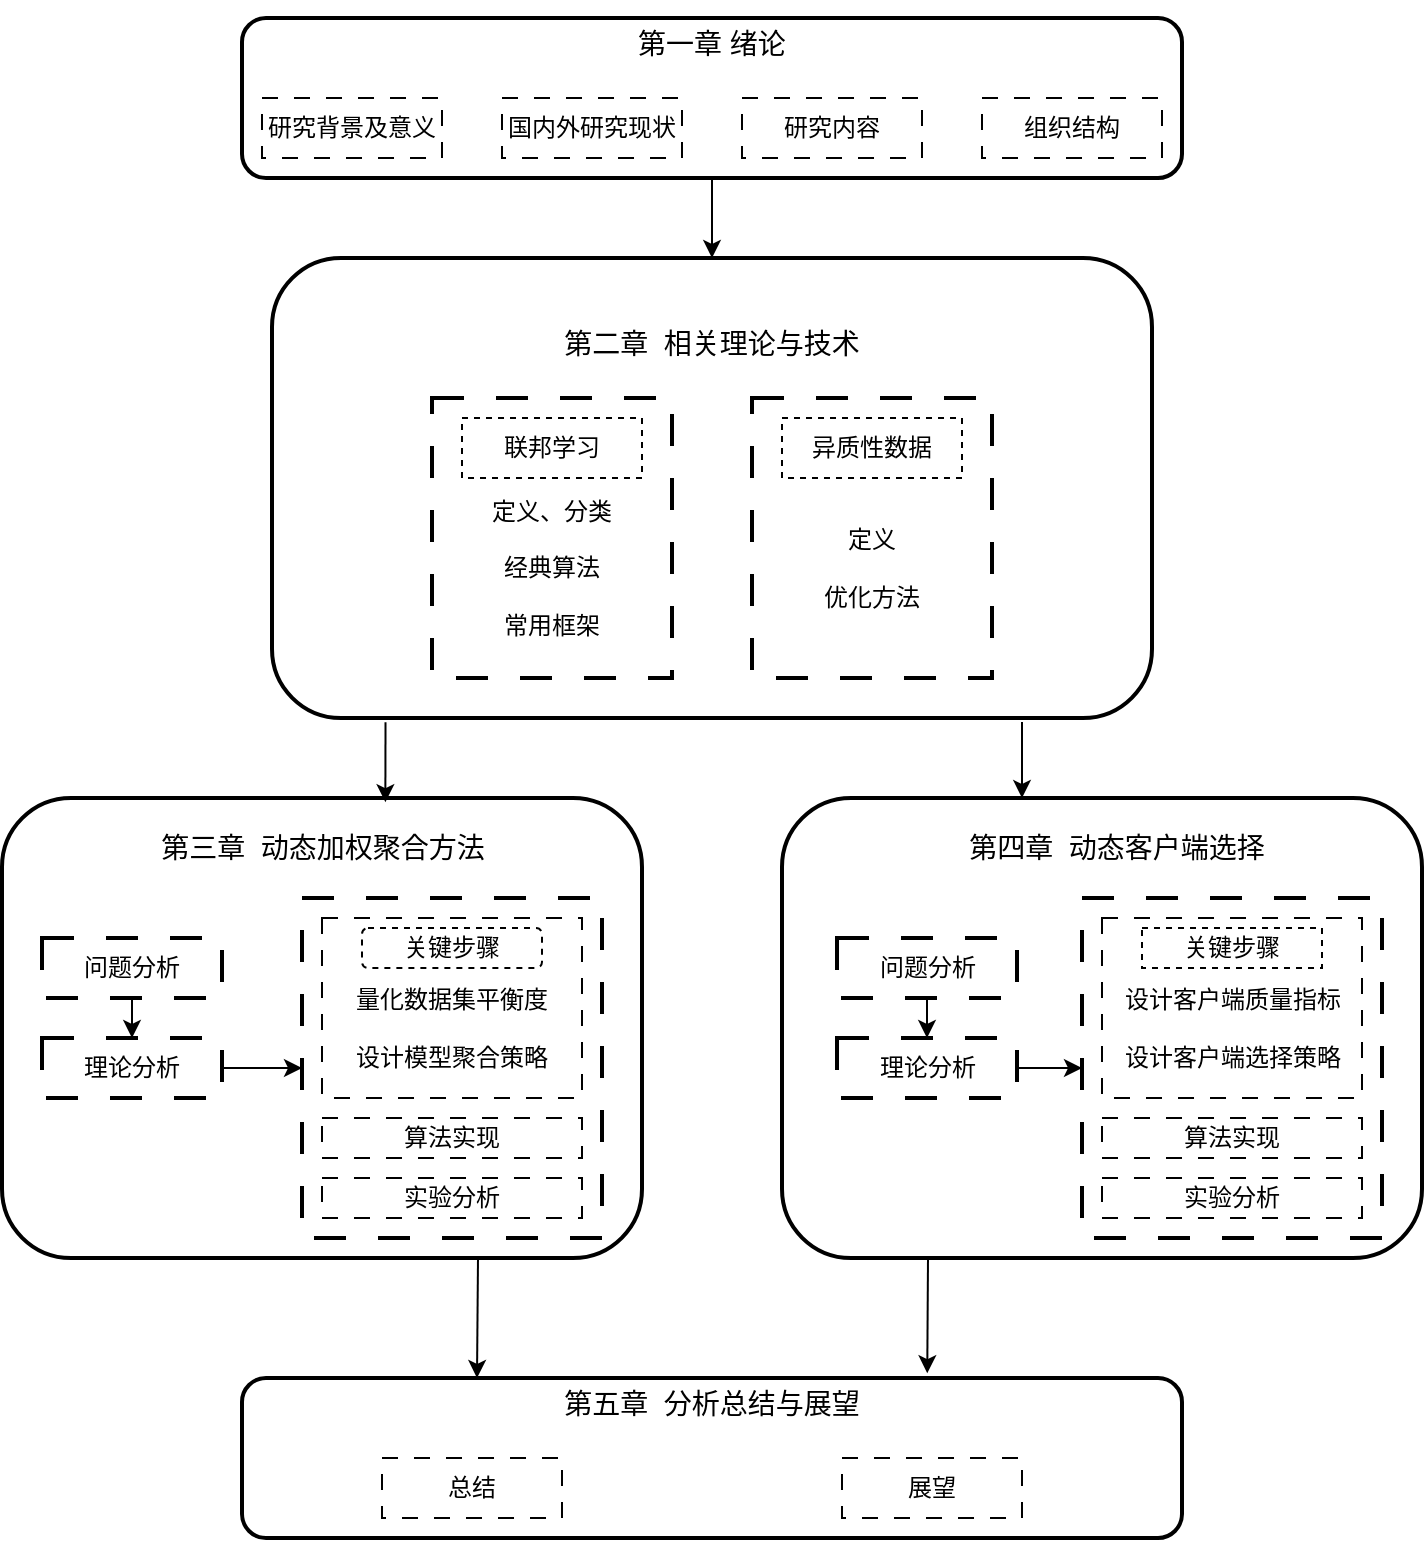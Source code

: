 <mxfile version="21.0.8" type="github">
  <diagram name="第 1 页" id="T4vhsmyyaOf0c63LwpKi">
    <mxGraphModel dx="786" dy="461" grid="1" gridSize="10" guides="1" tooltips="1" connect="1" arrows="1" fold="1" page="1" pageScale="1" pageWidth="827" pageHeight="1169" math="0" shadow="0">
      <root>
        <mxCell id="0" />
        <mxCell id="1" parent="0" />
        <mxCell id="UJ7PjZlbbnUGj2bf6kb8-1" value="&lt;p style=&quot;line-height: 100%; font-size: 14px;&quot;&gt;&lt;font style=&quot;font-size: 14px;&quot;&gt;第一章 绪论&lt;/font&gt;&lt;/p&gt;&lt;p style=&quot;line-height: 100%; font-size: 14px;&quot;&gt;&lt;font style=&quot;font-size: 14px;&quot;&gt;&lt;br&gt;&lt;/font&gt;&lt;/p&gt;&lt;p style=&quot;line-height: 100%; font-size: 14px;&quot;&gt;&lt;br&gt;&lt;/p&gt;" style="rounded=1;whiteSpace=wrap;html=1;strokeWidth=2;" vertex="1" parent="1">
          <mxGeometry x="150" y="60" width="470" height="80" as="geometry" />
        </mxCell>
        <mxCell id="UJ7PjZlbbnUGj2bf6kb8-2" value="研究背景及意义" style="rounded=0;whiteSpace=wrap;html=1;dashed=1;dashPattern=8 8;" vertex="1" parent="1">
          <mxGeometry x="160" y="100" width="90" height="30" as="geometry" />
        </mxCell>
        <mxCell id="UJ7PjZlbbnUGj2bf6kb8-3" value="国内外研究现状" style="rounded=0;whiteSpace=wrap;html=1;dashed=1;dashPattern=8 8;" vertex="1" parent="1">
          <mxGeometry x="280" y="100" width="90" height="30" as="geometry" />
        </mxCell>
        <mxCell id="UJ7PjZlbbnUGj2bf6kb8-4" value="研究内容" style="rounded=0;whiteSpace=wrap;html=1;dashed=1;dashPattern=8 8;" vertex="1" parent="1">
          <mxGeometry x="400" y="100" width="90" height="30" as="geometry" />
        </mxCell>
        <mxCell id="UJ7PjZlbbnUGj2bf6kb8-5" value="组织结构" style="rounded=0;whiteSpace=wrap;html=1;dashed=1;dashPattern=8 8;" vertex="1" parent="1">
          <mxGeometry x="520" y="100" width="90" height="30" as="geometry" />
        </mxCell>
        <mxCell id="UJ7PjZlbbnUGj2bf6kb8-8" value="&lt;font style=&quot;font-size: 14px;&quot;&gt;第二章&amp;nbsp; 相关理论与技术&lt;/font&gt;&lt;br&gt;&lt;br&gt;&lt;br&gt;&lt;br&gt;&lt;br&gt;&lt;br&gt;&lt;br&gt;&lt;br&gt;&lt;br&gt;&lt;br&gt;&lt;br&gt;" style="rounded=1;whiteSpace=wrap;html=1;strokeWidth=2;" vertex="1" parent="1">
          <mxGeometry x="165" y="180" width="440" height="230" as="geometry" />
        </mxCell>
        <mxCell id="UJ7PjZlbbnUGj2bf6kb8-6" value="" style="rounded=0;whiteSpace=wrap;html=1;dashed=1;dashPattern=8 8;strokeWidth=2;" vertex="1" parent="1">
          <mxGeometry x="245" y="250" width="120" height="140" as="geometry" />
        </mxCell>
        <mxCell id="UJ7PjZlbbnUGj2bf6kb8-7" value="" style="rounded=0;whiteSpace=wrap;html=1;dashed=1;dashPattern=8 8;strokeWidth=2;" vertex="1" parent="1">
          <mxGeometry x="405" y="250" width="120" height="140" as="geometry" />
        </mxCell>
        <mxCell id="UJ7PjZlbbnUGj2bf6kb8-10" value="联邦学习" style="rounded=0;whiteSpace=wrap;html=1;dashed=1;" vertex="1" parent="1">
          <mxGeometry x="260" y="260" width="90" height="30" as="geometry" />
        </mxCell>
        <mxCell id="UJ7PjZlbbnUGj2bf6kb8-11" value="异质性数据" style="rounded=0;whiteSpace=wrap;html=1;dashed=1;" vertex="1" parent="1">
          <mxGeometry x="420" y="260" width="90" height="30" as="geometry" />
        </mxCell>
        <mxCell id="UJ7PjZlbbnUGj2bf6kb8-12" value="定义、分类&lt;br&gt;&lt;br style=&quot;border-color: var(--border-color);&quot;&gt;经典算法&lt;br&gt;&lt;br style=&quot;border-color: var(--border-color);&quot;&gt;常用框架" style="text;html=1;strokeColor=none;fillColor=none;align=center;verticalAlign=middle;whiteSpace=wrap;rounded=0;" vertex="1" parent="1">
          <mxGeometry x="265" y="320" width="80" height="30" as="geometry" />
        </mxCell>
        <mxCell id="UJ7PjZlbbnUGj2bf6kb8-13" value="定义&lt;br&gt;&lt;br style=&quot;border-color: var(--border-color);&quot;&gt;优化方法" style="text;html=1;strokeColor=none;fillColor=none;align=center;verticalAlign=middle;whiteSpace=wrap;rounded=0;" vertex="1" parent="1">
          <mxGeometry x="425" y="320" width="80" height="30" as="geometry" />
        </mxCell>
        <mxCell id="UJ7PjZlbbnUGj2bf6kb8-14" value="" style="endArrow=classic;html=1;rounded=0;exitX=0.5;exitY=1;exitDx=0;exitDy=0;entryX=0.5;entryY=0;entryDx=0;entryDy=0;" edge="1" parent="1" source="UJ7PjZlbbnUGj2bf6kb8-1" target="UJ7PjZlbbnUGj2bf6kb8-8">
          <mxGeometry width="50" height="50" relative="1" as="geometry">
            <mxPoint x="360" y="250" as="sourcePoint" />
            <mxPoint x="410" y="200" as="targetPoint" />
          </mxGeometry>
        </mxCell>
        <mxCell id="UJ7PjZlbbnUGj2bf6kb8-15" value="" style="rounded=1;whiteSpace=wrap;html=1;strokeWidth=2;" vertex="1" parent="1">
          <mxGeometry x="30" y="450" width="320" height="230" as="geometry" />
        </mxCell>
        <mxCell id="UJ7PjZlbbnUGj2bf6kb8-16" value="" style="rounded=1;whiteSpace=wrap;html=1;strokeWidth=2;" vertex="1" parent="1">
          <mxGeometry x="420" y="450" width="320" height="230" as="geometry" />
        </mxCell>
        <mxCell id="UJ7PjZlbbnUGj2bf6kb8-29" value="" style="edgeStyle=orthogonalEdgeStyle;rounded=0;orthogonalLoop=1;jettySize=auto;html=1;" edge="1" parent="1" source="UJ7PjZlbbnUGj2bf6kb8-17" target="UJ7PjZlbbnUGj2bf6kb8-18">
          <mxGeometry relative="1" as="geometry" />
        </mxCell>
        <mxCell id="UJ7PjZlbbnUGj2bf6kb8-17" value="问题分析" style="rounded=0;whiteSpace=wrap;html=1;dashed=1;dashPattern=8 8;strokeWidth=2;" vertex="1" parent="1">
          <mxGeometry x="50" y="520" width="90" height="30" as="geometry" />
        </mxCell>
        <mxCell id="UJ7PjZlbbnUGj2bf6kb8-18" value="理论分析" style="rounded=0;whiteSpace=wrap;html=1;dashed=1;dashPattern=8 8;strokeWidth=2;" vertex="1" parent="1">
          <mxGeometry x="50" y="570" width="90" height="30" as="geometry" />
        </mxCell>
        <mxCell id="UJ7PjZlbbnUGj2bf6kb8-19" value="" style="rounded=0;whiteSpace=wrap;html=1;dashed=1;dashPattern=8 8;strokeWidth=2;" vertex="1" parent="1">
          <mxGeometry x="180" y="500" width="150" height="170" as="geometry" />
        </mxCell>
        <mxCell id="UJ7PjZlbbnUGj2bf6kb8-20" value="" style="rounded=0;whiteSpace=wrap;html=1;dashed=1;dashPattern=8 8;" vertex="1" parent="1">
          <mxGeometry x="190" y="510" width="130" height="90" as="geometry" />
        </mxCell>
        <mxCell id="UJ7PjZlbbnUGj2bf6kb8-21" value="&lt;font style=&quot;border-color: var(--border-color); font-size: 14px;&quot;&gt;第三章&amp;nbsp; 动态加权聚合方法&lt;/font&gt;" style="text;html=1;strokeColor=none;fillColor=none;align=center;verticalAlign=middle;whiteSpace=wrap;rounded=0;" vertex="1" parent="1">
          <mxGeometry x="92.5" y="460" width="195" height="30" as="geometry" />
        </mxCell>
        <mxCell id="UJ7PjZlbbnUGj2bf6kb8-22" value="&lt;font style=&quot;font-size: 14px;&quot;&gt;第四章&amp;nbsp; 动态客户端选择&lt;/font&gt;" style="text;html=1;strokeColor=none;fillColor=none;align=center;verticalAlign=middle;whiteSpace=wrap;rounded=0;" vertex="1" parent="1">
          <mxGeometry x="490" y="460" width="195" height="30" as="geometry" />
        </mxCell>
        <mxCell id="UJ7PjZlbbnUGj2bf6kb8-23" value="算法实现" style="rounded=0;whiteSpace=wrap;html=1;dashed=1;dashPattern=8 8;" vertex="1" parent="1">
          <mxGeometry x="190" y="610" width="130" height="20" as="geometry" />
        </mxCell>
        <mxCell id="UJ7PjZlbbnUGj2bf6kb8-24" value="实验分析" style="rounded=0;whiteSpace=wrap;html=1;dashed=1;dashPattern=8 8;" vertex="1" parent="1">
          <mxGeometry x="190" y="640" width="130" height="20" as="geometry" />
        </mxCell>
        <mxCell id="UJ7PjZlbbnUGj2bf6kb8-25" value="关键步骤" style="rounded=1;whiteSpace=wrap;html=1;dashed=1;" vertex="1" parent="1">
          <mxGeometry x="210" y="515" width="90" height="20" as="geometry" />
        </mxCell>
        <mxCell id="UJ7PjZlbbnUGj2bf6kb8-26" value="量化数据集平衡度&lt;br&gt;&lt;br&gt;设计模型聚合策略" style="text;html=1;strokeColor=none;fillColor=none;align=center;verticalAlign=middle;whiteSpace=wrap;rounded=0;" vertex="1" parent="1">
          <mxGeometry x="205" y="550" width="100" height="30" as="geometry" />
        </mxCell>
        <mxCell id="UJ7PjZlbbnUGj2bf6kb8-27" value="" style="endArrow=classic;html=1;rounded=0;exitX=0.129;exitY=1.009;exitDx=0;exitDy=0;exitPerimeter=0;entryX=0.599;entryY=0.009;entryDx=0;entryDy=0;entryPerimeter=0;" edge="1" parent="1" source="UJ7PjZlbbnUGj2bf6kb8-8" target="UJ7PjZlbbnUGj2bf6kb8-15">
          <mxGeometry width="50" height="50" relative="1" as="geometry">
            <mxPoint x="330" y="530" as="sourcePoint" />
            <mxPoint x="380" y="480" as="targetPoint" />
          </mxGeometry>
        </mxCell>
        <mxCell id="UJ7PjZlbbnUGj2bf6kb8-28" value="" style="endArrow=classic;html=1;rounded=0;entryX=0.375;entryY=0;entryDx=0;entryDy=0;entryPerimeter=0;" edge="1" parent="1" target="UJ7PjZlbbnUGj2bf6kb8-16">
          <mxGeometry width="50" height="50" relative="1" as="geometry">
            <mxPoint x="540" y="412" as="sourcePoint" />
            <mxPoint x="589" y="450" as="targetPoint" />
          </mxGeometry>
        </mxCell>
        <mxCell id="UJ7PjZlbbnUGj2bf6kb8-31" value="" style="endArrow=classic;html=1;rounded=0;entryX=0;entryY=0.5;entryDx=0;entryDy=0;exitX=1;exitY=0.5;exitDx=0;exitDy=0;exitPerimeter=0;" edge="1" parent="1" source="UJ7PjZlbbnUGj2bf6kb8-18" target="UJ7PjZlbbnUGj2bf6kb8-19">
          <mxGeometry width="50" height="50" relative="1" as="geometry">
            <mxPoint x="150" y="590" as="sourcePoint" />
            <mxPoint x="200" y="540" as="targetPoint" />
          </mxGeometry>
        </mxCell>
        <mxCell id="UJ7PjZlbbnUGj2bf6kb8-32" value="" style="edgeStyle=orthogonalEdgeStyle;rounded=0;orthogonalLoop=1;jettySize=auto;html=1;" edge="1" parent="1" source="UJ7PjZlbbnUGj2bf6kb8-33" target="UJ7PjZlbbnUGj2bf6kb8-34">
          <mxGeometry relative="1" as="geometry" />
        </mxCell>
        <mxCell id="UJ7PjZlbbnUGj2bf6kb8-33" value="问题分析" style="rounded=0;whiteSpace=wrap;html=1;dashed=1;dashPattern=8 8;strokeWidth=2;" vertex="1" parent="1">
          <mxGeometry x="447.5" y="520" width="90" height="30" as="geometry" />
        </mxCell>
        <mxCell id="UJ7PjZlbbnUGj2bf6kb8-34" value="理论分析" style="rounded=0;whiteSpace=wrap;html=1;dashed=1;dashPattern=8 8;strokeWidth=2;" vertex="1" parent="1">
          <mxGeometry x="447.5" y="570" width="90" height="30" as="geometry" />
        </mxCell>
        <mxCell id="UJ7PjZlbbnUGj2bf6kb8-35" value="" style="rounded=0;whiteSpace=wrap;html=1;dashed=1;dashPattern=8 8;strokeWidth=2;" vertex="1" parent="1">
          <mxGeometry x="570" y="500" width="150" height="170" as="geometry" />
        </mxCell>
        <mxCell id="UJ7PjZlbbnUGj2bf6kb8-36" value="" style="rounded=0;whiteSpace=wrap;html=1;dashed=1;dashPattern=8 8;" vertex="1" parent="1">
          <mxGeometry x="580" y="510" width="130" height="90" as="geometry" />
        </mxCell>
        <mxCell id="UJ7PjZlbbnUGj2bf6kb8-37" value="算法实现" style="rounded=0;whiteSpace=wrap;html=1;dashed=1;dashPattern=8 8;" vertex="1" parent="1">
          <mxGeometry x="580" y="610" width="130" height="20" as="geometry" />
        </mxCell>
        <mxCell id="UJ7PjZlbbnUGj2bf6kb8-38" value="实验分析" style="rounded=0;whiteSpace=wrap;html=1;dashed=1;dashPattern=8 8;" vertex="1" parent="1">
          <mxGeometry x="580" y="640" width="130" height="20" as="geometry" />
        </mxCell>
        <mxCell id="UJ7PjZlbbnUGj2bf6kb8-39" value="关键步骤" style="rounded=0;whiteSpace=wrap;html=1;dashed=1;" vertex="1" parent="1">
          <mxGeometry x="600" y="515" width="90" height="20" as="geometry" />
        </mxCell>
        <mxCell id="UJ7PjZlbbnUGj2bf6kb8-40" value="设计客户端质量指标&lt;br&gt;&lt;br&gt;设计客户端选择策略" style="text;html=1;strokeColor=none;fillColor=none;align=center;verticalAlign=middle;whiteSpace=wrap;rounded=0;" vertex="1" parent="1">
          <mxGeometry x="588.75" y="550" width="112.5" height="30" as="geometry" />
        </mxCell>
        <mxCell id="UJ7PjZlbbnUGj2bf6kb8-41" value="" style="endArrow=classic;html=1;rounded=0;entryX=0;entryY=0.5;entryDx=0;entryDy=0;exitX=1;exitY=0.5;exitDx=0;exitDy=0;exitPerimeter=0;" edge="1" parent="1" source="UJ7PjZlbbnUGj2bf6kb8-34" target="UJ7PjZlbbnUGj2bf6kb8-35">
          <mxGeometry width="50" height="50" relative="1" as="geometry">
            <mxPoint x="547.5" y="590" as="sourcePoint" />
            <mxPoint x="597.5" y="540" as="targetPoint" />
          </mxGeometry>
        </mxCell>
        <mxCell id="UJ7PjZlbbnUGj2bf6kb8-42" value="&lt;p style=&quot;line-height: 100%; font-size: 14px;&quot;&gt;&lt;font style=&quot;font-size: 14px;&quot;&gt;第五章&amp;nbsp; 分析总结与展望&lt;/font&gt;&lt;/p&gt;&lt;p style=&quot;line-height: 100%; font-size: 14px;&quot;&gt;&lt;font style=&quot;font-size: 14px;&quot;&gt;&lt;br&gt;&lt;/font&gt;&lt;/p&gt;&lt;p style=&quot;line-height: 100%; font-size: 14px;&quot;&gt;&lt;br&gt;&lt;/p&gt;" style="rounded=1;whiteSpace=wrap;html=1;strokeWidth=2;" vertex="1" parent="1">
          <mxGeometry x="150" y="740" width="470" height="80" as="geometry" />
        </mxCell>
        <mxCell id="UJ7PjZlbbnUGj2bf6kb8-43" value="总结" style="rounded=0;whiteSpace=wrap;html=1;dashed=1;dashPattern=8 8;" vertex="1" parent="1">
          <mxGeometry x="220" y="780" width="90" height="30" as="geometry" />
        </mxCell>
        <mxCell id="UJ7PjZlbbnUGj2bf6kb8-46" value="展望" style="rounded=0;whiteSpace=wrap;html=1;dashed=1;dashPattern=8 8;" vertex="1" parent="1">
          <mxGeometry x="450" y="780" width="90" height="30" as="geometry" />
        </mxCell>
        <mxCell id="UJ7PjZlbbnUGj2bf6kb8-47" value="" style="endArrow=classic;html=1;rounded=0;entryX=0.25;entryY=0;entryDx=0;entryDy=0;" edge="1" parent="1" target="UJ7PjZlbbnUGj2bf6kb8-42">
          <mxGeometry width="50" height="50" relative="1" as="geometry">
            <mxPoint x="268" y="680" as="sourcePoint" />
            <mxPoint x="330" y="610" as="targetPoint" />
          </mxGeometry>
        </mxCell>
        <mxCell id="UJ7PjZlbbnUGj2bf6kb8-48" value="" style="endArrow=classic;html=1;rounded=0;entryX=0.729;entryY=-0.03;entryDx=0;entryDy=0;entryPerimeter=0;" edge="1" parent="1" target="UJ7PjZlbbnUGj2bf6kb8-42">
          <mxGeometry width="50" height="50" relative="1" as="geometry">
            <mxPoint x="493" y="680" as="sourcePoint" />
            <mxPoint x="540" y="630" as="targetPoint" />
          </mxGeometry>
        </mxCell>
      </root>
    </mxGraphModel>
  </diagram>
</mxfile>
